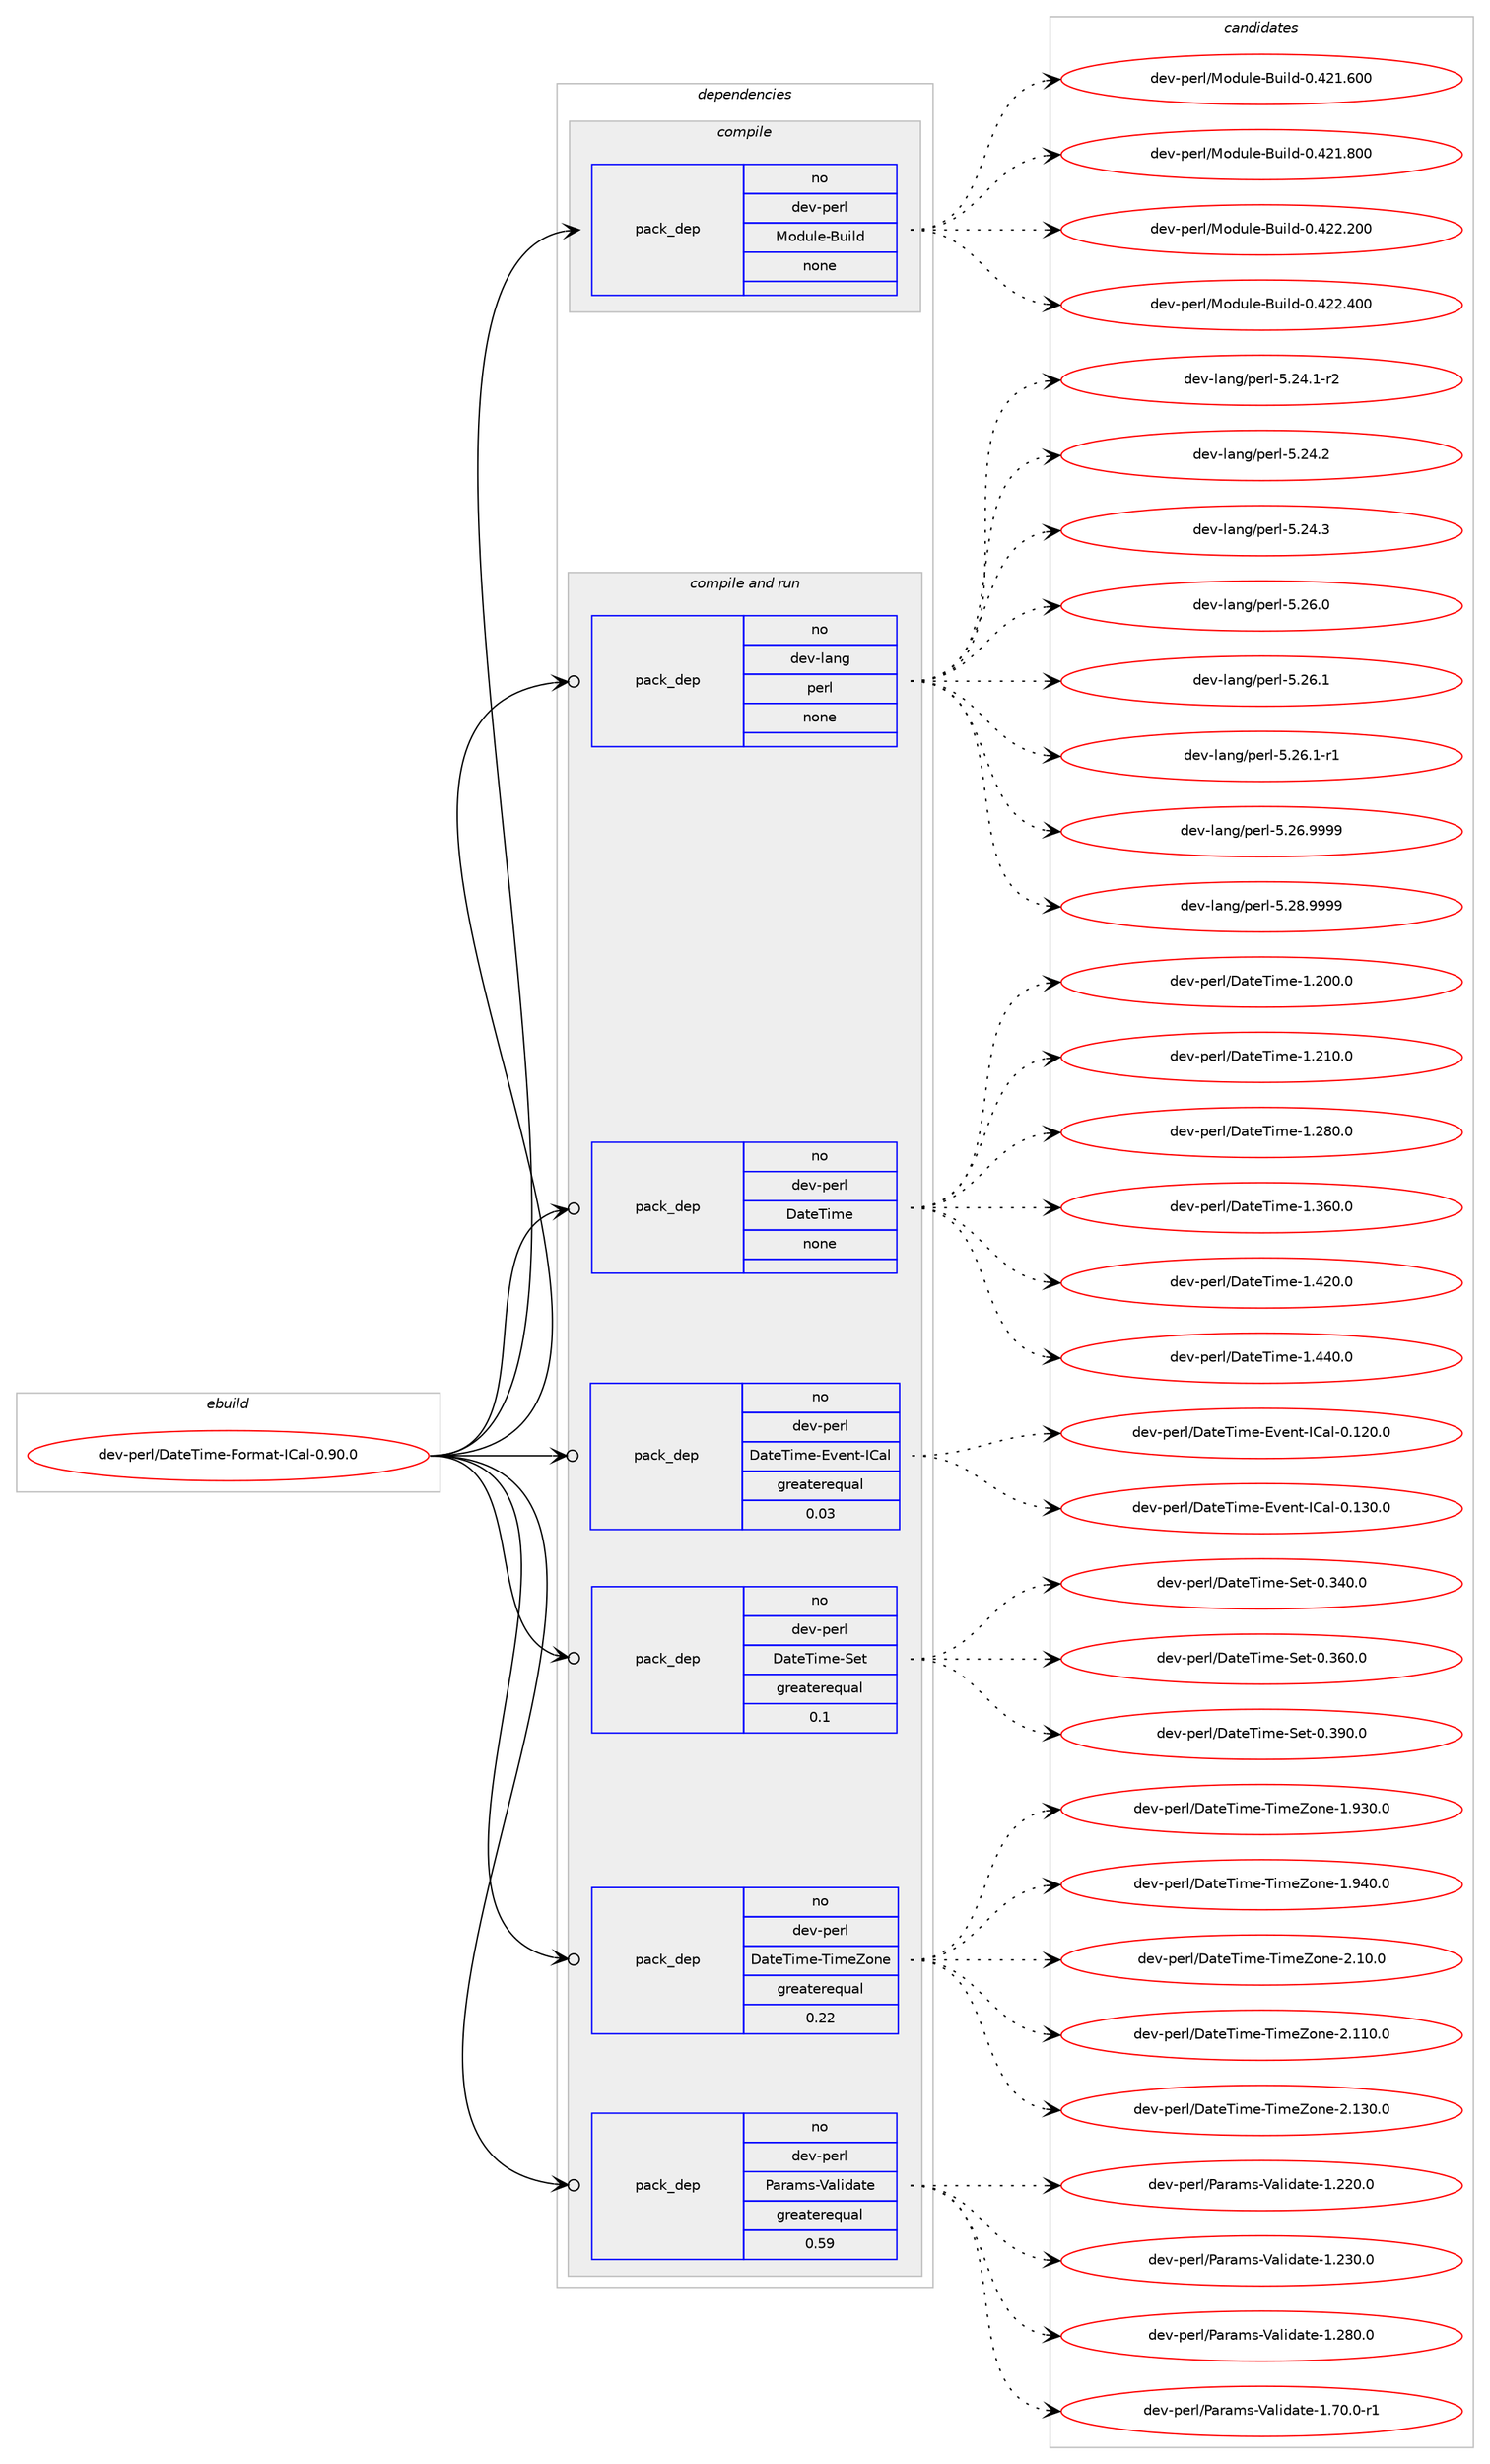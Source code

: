 digraph prolog {

# *************
# Graph options
# *************

newrank=true;
concentrate=true;
compound=true;
graph [rankdir=LR,fontname=Helvetica,fontsize=10,ranksep=1.5];#, ranksep=2.5, nodesep=0.2];
edge  [arrowhead=vee];
node  [fontname=Helvetica,fontsize=10];

# **********
# The ebuild
# **********

subgraph cluster_leftcol {
color=gray;
rank=same;
label=<<i>ebuild</i>>;
id [label="dev-perl/DateTime-Format-ICal-0.90.0", color=red, width=4, href="../dev-perl/DateTime-Format-ICal-0.90.0.svg"];
}

# ****************
# The dependencies
# ****************

subgraph cluster_midcol {
color=gray;
label=<<i>dependencies</i>>;
subgraph cluster_compile {
fillcolor="#eeeeee";
style=filled;
label=<<i>compile</i>>;
subgraph pack97440 {
dependency128147 [label=<<TABLE BORDER="0" CELLBORDER="1" CELLSPACING="0" CELLPADDING="4" WIDTH="220"><TR><TD ROWSPAN="6" CELLPADDING="30">pack_dep</TD></TR><TR><TD WIDTH="110">no</TD></TR><TR><TD>dev-perl</TD></TR><TR><TD>Module-Build</TD></TR><TR><TD>none</TD></TR><TR><TD></TD></TR></TABLE>>, shape=none, color=blue];
}
id:e -> dependency128147:w [weight=20,style="solid",arrowhead="vee"];
}
subgraph cluster_compileandrun {
fillcolor="#eeeeee";
style=filled;
label=<<i>compile and run</i>>;
subgraph pack97441 {
dependency128148 [label=<<TABLE BORDER="0" CELLBORDER="1" CELLSPACING="0" CELLPADDING="4" WIDTH="220"><TR><TD ROWSPAN="6" CELLPADDING="30">pack_dep</TD></TR><TR><TD WIDTH="110">no</TD></TR><TR><TD>dev-lang</TD></TR><TR><TD>perl</TD></TR><TR><TD>none</TD></TR><TR><TD></TD></TR></TABLE>>, shape=none, color=blue];
}
id:e -> dependency128148:w [weight=20,style="solid",arrowhead="odotvee"];
subgraph pack97442 {
dependency128149 [label=<<TABLE BORDER="0" CELLBORDER="1" CELLSPACING="0" CELLPADDING="4" WIDTH="220"><TR><TD ROWSPAN="6" CELLPADDING="30">pack_dep</TD></TR><TR><TD WIDTH="110">no</TD></TR><TR><TD>dev-perl</TD></TR><TR><TD>DateTime</TD></TR><TR><TD>none</TD></TR><TR><TD></TD></TR></TABLE>>, shape=none, color=blue];
}
id:e -> dependency128149:w [weight=20,style="solid",arrowhead="odotvee"];
subgraph pack97443 {
dependency128150 [label=<<TABLE BORDER="0" CELLBORDER="1" CELLSPACING="0" CELLPADDING="4" WIDTH="220"><TR><TD ROWSPAN="6" CELLPADDING="30">pack_dep</TD></TR><TR><TD WIDTH="110">no</TD></TR><TR><TD>dev-perl</TD></TR><TR><TD>DateTime-Event-ICal</TD></TR><TR><TD>greaterequal</TD></TR><TR><TD>0.03</TD></TR></TABLE>>, shape=none, color=blue];
}
id:e -> dependency128150:w [weight=20,style="solid",arrowhead="odotvee"];
subgraph pack97444 {
dependency128151 [label=<<TABLE BORDER="0" CELLBORDER="1" CELLSPACING="0" CELLPADDING="4" WIDTH="220"><TR><TD ROWSPAN="6" CELLPADDING="30">pack_dep</TD></TR><TR><TD WIDTH="110">no</TD></TR><TR><TD>dev-perl</TD></TR><TR><TD>DateTime-Set</TD></TR><TR><TD>greaterequal</TD></TR><TR><TD>0.1</TD></TR></TABLE>>, shape=none, color=blue];
}
id:e -> dependency128151:w [weight=20,style="solid",arrowhead="odotvee"];
subgraph pack97445 {
dependency128152 [label=<<TABLE BORDER="0" CELLBORDER="1" CELLSPACING="0" CELLPADDING="4" WIDTH="220"><TR><TD ROWSPAN="6" CELLPADDING="30">pack_dep</TD></TR><TR><TD WIDTH="110">no</TD></TR><TR><TD>dev-perl</TD></TR><TR><TD>DateTime-TimeZone</TD></TR><TR><TD>greaterequal</TD></TR><TR><TD>0.22</TD></TR></TABLE>>, shape=none, color=blue];
}
id:e -> dependency128152:w [weight=20,style="solid",arrowhead="odotvee"];
subgraph pack97446 {
dependency128153 [label=<<TABLE BORDER="0" CELLBORDER="1" CELLSPACING="0" CELLPADDING="4" WIDTH="220"><TR><TD ROWSPAN="6" CELLPADDING="30">pack_dep</TD></TR><TR><TD WIDTH="110">no</TD></TR><TR><TD>dev-perl</TD></TR><TR><TD>Params-Validate</TD></TR><TR><TD>greaterequal</TD></TR><TR><TD>0.59</TD></TR></TABLE>>, shape=none, color=blue];
}
id:e -> dependency128153:w [weight=20,style="solid",arrowhead="odotvee"];
}
subgraph cluster_run {
fillcolor="#eeeeee";
style=filled;
label=<<i>run</i>>;
}
}

# **************
# The candidates
# **************

subgraph cluster_choices {
rank=same;
color=gray;
label=<<i>candidates</i>>;

subgraph choice97440 {
color=black;
nodesep=1;
choice100101118451121011141084777111100117108101456611710510810045484652504946544848 [label="dev-perl/Module-Build-0.421.600", color=red, width=4,href="../dev-perl/Module-Build-0.421.600.svg"];
choice100101118451121011141084777111100117108101456611710510810045484652504946564848 [label="dev-perl/Module-Build-0.421.800", color=red, width=4,href="../dev-perl/Module-Build-0.421.800.svg"];
choice100101118451121011141084777111100117108101456611710510810045484652505046504848 [label="dev-perl/Module-Build-0.422.200", color=red, width=4,href="../dev-perl/Module-Build-0.422.200.svg"];
choice100101118451121011141084777111100117108101456611710510810045484652505046524848 [label="dev-perl/Module-Build-0.422.400", color=red, width=4,href="../dev-perl/Module-Build-0.422.400.svg"];
dependency128147:e -> choice100101118451121011141084777111100117108101456611710510810045484652504946544848:w [style=dotted,weight="100"];
dependency128147:e -> choice100101118451121011141084777111100117108101456611710510810045484652504946564848:w [style=dotted,weight="100"];
dependency128147:e -> choice100101118451121011141084777111100117108101456611710510810045484652505046504848:w [style=dotted,weight="100"];
dependency128147:e -> choice100101118451121011141084777111100117108101456611710510810045484652505046524848:w [style=dotted,weight="100"];
}
subgraph choice97441 {
color=black;
nodesep=1;
choice100101118451089711010347112101114108455346505246494511450 [label="dev-lang/perl-5.24.1-r2", color=red, width=4,href="../dev-lang/perl-5.24.1-r2.svg"];
choice10010111845108971101034711210111410845534650524650 [label="dev-lang/perl-5.24.2", color=red, width=4,href="../dev-lang/perl-5.24.2.svg"];
choice10010111845108971101034711210111410845534650524651 [label="dev-lang/perl-5.24.3", color=red, width=4,href="../dev-lang/perl-5.24.3.svg"];
choice10010111845108971101034711210111410845534650544648 [label="dev-lang/perl-5.26.0", color=red, width=4,href="../dev-lang/perl-5.26.0.svg"];
choice10010111845108971101034711210111410845534650544649 [label="dev-lang/perl-5.26.1", color=red, width=4,href="../dev-lang/perl-5.26.1.svg"];
choice100101118451089711010347112101114108455346505446494511449 [label="dev-lang/perl-5.26.1-r1", color=red, width=4,href="../dev-lang/perl-5.26.1-r1.svg"];
choice10010111845108971101034711210111410845534650544657575757 [label="dev-lang/perl-5.26.9999", color=red, width=4,href="../dev-lang/perl-5.26.9999.svg"];
choice10010111845108971101034711210111410845534650564657575757 [label="dev-lang/perl-5.28.9999", color=red, width=4,href="../dev-lang/perl-5.28.9999.svg"];
dependency128148:e -> choice100101118451089711010347112101114108455346505246494511450:w [style=dotted,weight="100"];
dependency128148:e -> choice10010111845108971101034711210111410845534650524650:w [style=dotted,weight="100"];
dependency128148:e -> choice10010111845108971101034711210111410845534650524651:w [style=dotted,weight="100"];
dependency128148:e -> choice10010111845108971101034711210111410845534650544648:w [style=dotted,weight="100"];
dependency128148:e -> choice10010111845108971101034711210111410845534650544649:w [style=dotted,weight="100"];
dependency128148:e -> choice100101118451089711010347112101114108455346505446494511449:w [style=dotted,weight="100"];
dependency128148:e -> choice10010111845108971101034711210111410845534650544657575757:w [style=dotted,weight="100"];
dependency128148:e -> choice10010111845108971101034711210111410845534650564657575757:w [style=dotted,weight="100"];
}
subgraph choice97442 {
color=black;
nodesep=1;
choice10010111845112101114108476897116101841051091014549465048484648 [label="dev-perl/DateTime-1.200.0", color=red, width=4,href="../dev-perl/DateTime-1.200.0.svg"];
choice10010111845112101114108476897116101841051091014549465049484648 [label="dev-perl/DateTime-1.210.0", color=red, width=4,href="../dev-perl/DateTime-1.210.0.svg"];
choice10010111845112101114108476897116101841051091014549465056484648 [label="dev-perl/DateTime-1.280.0", color=red, width=4,href="../dev-perl/DateTime-1.280.0.svg"];
choice10010111845112101114108476897116101841051091014549465154484648 [label="dev-perl/DateTime-1.360.0", color=red, width=4,href="../dev-perl/DateTime-1.360.0.svg"];
choice10010111845112101114108476897116101841051091014549465250484648 [label="dev-perl/DateTime-1.420.0", color=red, width=4,href="../dev-perl/DateTime-1.420.0.svg"];
choice10010111845112101114108476897116101841051091014549465252484648 [label="dev-perl/DateTime-1.440.0", color=red, width=4,href="../dev-perl/DateTime-1.440.0.svg"];
dependency128149:e -> choice10010111845112101114108476897116101841051091014549465048484648:w [style=dotted,weight="100"];
dependency128149:e -> choice10010111845112101114108476897116101841051091014549465049484648:w [style=dotted,weight="100"];
dependency128149:e -> choice10010111845112101114108476897116101841051091014549465056484648:w [style=dotted,weight="100"];
dependency128149:e -> choice10010111845112101114108476897116101841051091014549465154484648:w [style=dotted,weight="100"];
dependency128149:e -> choice10010111845112101114108476897116101841051091014549465250484648:w [style=dotted,weight="100"];
dependency128149:e -> choice10010111845112101114108476897116101841051091014549465252484648:w [style=dotted,weight="100"];
}
subgraph choice97443 {
color=black;
nodesep=1;
choice10010111845112101114108476897116101841051091014569118101110116457367971084548464950484648 [label="dev-perl/DateTime-Event-ICal-0.120.0", color=red, width=4,href="../dev-perl/DateTime-Event-ICal-0.120.0.svg"];
choice10010111845112101114108476897116101841051091014569118101110116457367971084548464951484648 [label="dev-perl/DateTime-Event-ICal-0.130.0", color=red, width=4,href="../dev-perl/DateTime-Event-ICal-0.130.0.svg"];
dependency128150:e -> choice10010111845112101114108476897116101841051091014569118101110116457367971084548464950484648:w [style=dotted,weight="100"];
dependency128150:e -> choice10010111845112101114108476897116101841051091014569118101110116457367971084548464951484648:w [style=dotted,weight="100"];
}
subgraph choice97444 {
color=black;
nodesep=1;
choice100101118451121011141084768971161018410510910145831011164548465152484648 [label="dev-perl/DateTime-Set-0.340.0", color=red, width=4,href="../dev-perl/DateTime-Set-0.340.0.svg"];
choice100101118451121011141084768971161018410510910145831011164548465154484648 [label="dev-perl/DateTime-Set-0.360.0", color=red, width=4,href="../dev-perl/DateTime-Set-0.360.0.svg"];
choice100101118451121011141084768971161018410510910145831011164548465157484648 [label="dev-perl/DateTime-Set-0.390.0", color=red, width=4,href="../dev-perl/DateTime-Set-0.390.0.svg"];
dependency128151:e -> choice100101118451121011141084768971161018410510910145831011164548465152484648:w [style=dotted,weight="100"];
dependency128151:e -> choice100101118451121011141084768971161018410510910145831011164548465154484648:w [style=dotted,weight="100"];
dependency128151:e -> choice100101118451121011141084768971161018410510910145831011164548465157484648:w [style=dotted,weight="100"];
}
subgraph choice97445 {
color=black;
nodesep=1;
choice10010111845112101114108476897116101841051091014584105109101901111101014549465751484648 [label="dev-perl/DateTime-TimeZone-1.930.0", color=red, width=4,href="../dev-perl/DateTime-TimeZone-1.930.0.svg"];
choice10010111845112101114108476897116101841051091014584105109101901111101014549465752484648 [label="dev-perl/DateTime-TimeZone-1.940.0", color=red, width=4,href="../dev-perl/DateTime-TimeZone-1.940.0.svg"];
choice100101118451121011141084768971161018410510910145841051091019011111010145504649484648 [label="dev-perl/DateTime-TimeZone-2.10.0", color=red, width=4,href="../dev-perl/DateTime-TimeZone-2.10.0.svg"];
choice10010111845112101114108476897116101841051091014584105109101901111101014550464949484648 [label="dev-perl/DateTime-TimeZone-2.110.0", color=red, width=4,href="../dev-perl/DateTime-TimeZone-2.110.0.svg"];
choice10010111845112101114108476897116101841051091014584105109101901111101014550464951484648 [label="dev-perl/DateTime-TimeZone-2.130.0", color=red, width=4,href="../dev-perl/DateTime-TimeZone-2.130.0.svg"];
dependency128152:e -> choice10010111845112101114108476897116101841051091014584105109101901111101014549465751484648:w [style=dotted,weight="100"];
dependency128152:e -> choice10010111845112101114108476897116101841051091014584105109101901111101014549465752484648:w [style=dotted,weight="100"];
dependency128152:e -> choice100101118451121011141084768971161018410510910145841051091019011111010145504649484648:w [style=dotted,weight="100"];
dependency128152:e -> choice10010111845112101114108476897116101841051091014584105109101901111101014550464949484648:w [style=dotted,weight="100"];
dependency128152:e -> choice10010111845112101114108476897116101841051091014584105109101901111101014550464951484648:w [style=dotted,weight="100"];
}
subgraph choice97446 {
color=black;
nodesep=1;
choice1001011184511210111410847809711497109115458697108105100971161014549465050484648 [label="dev-perl/Params-Validate-1.220.0", color=red, width=4,href="../dev-perl/Params-Validate-1.220.0.svg"];
choice1001011184511210111410847809711497109115458697108105100971161014549465051484648 [label="dev-perl/Params-Validate-1.230.0", color=red, width=4,href="../dev-perl/Params-Validate-1.230.0.svg"];
choice1001011184511210111410847809711497109115458697108105100971161014549465056484648 [label="dev-perl/Params-Validate-1.280.0", color=red, width=4,href="../dev-perl/Params-Validate-1.280.0.svg"];
choice100101118451121011141084780971149710911545869710810510097116101454946554846484511449 [label="dev-perl/Params-Validate-1.70.0-r1", color=red, width=4,href="../dev-perl/Params-Validate-1.70.0-r1.svg"];
dependency128153:e -> choice1001011184511210111410847809711497109115458697108105100971161014549465050484648:w [style=dotted,weight="100"];
dependency128153:e -> choice1001011184511210111410847809711497109115458697108105100971161014549465051484648:w [style=dotted,weight="100"];
dependency128153:e -> choice1001011184511210111410847809711497109115458697108105100971161014549465056484648:w [style=dotted,weight="100"];
dependency128153:e -> choice100101118451121011141084780971149710911545869710810510097116101454946554846484511449:w [style=dotted,weight="100"];
}
}

}
